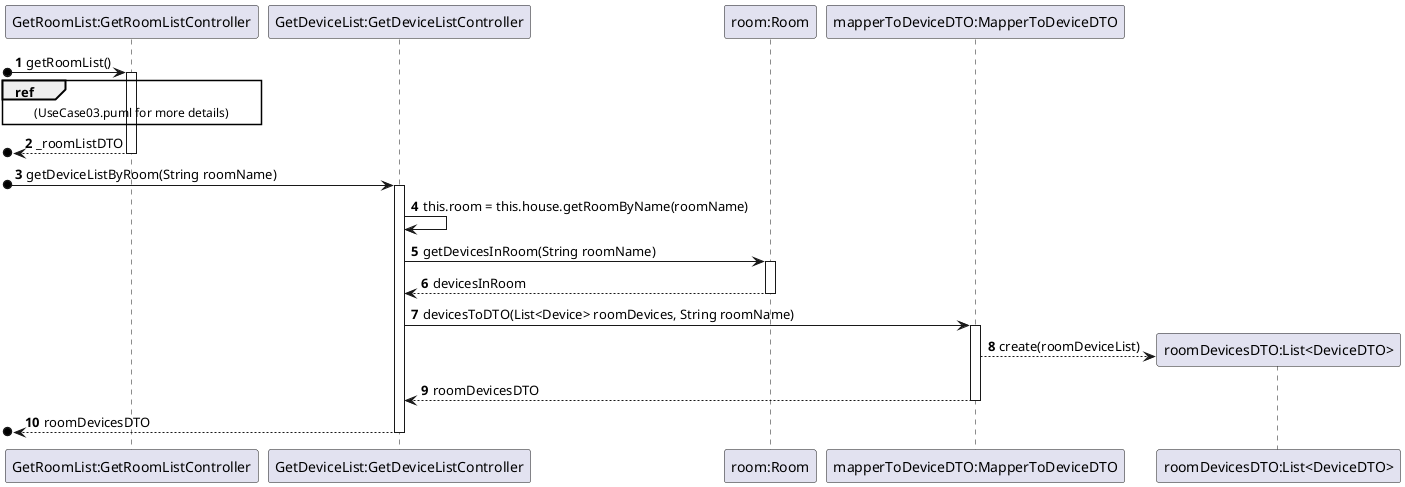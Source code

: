 @startuml
'https://plantuml.com/sequence-diagram

autonumber

Participant "GetRoomList:GetRoomListController" as G
Participant "GetDeviceList:GetDeviceListController" as G1
Participant "room:Room" as R
Participant "mapperToDeviceDTO:MapperToDeviceDTO" as M
Participant "roomDevicesDTO:List<DeviceDTO>" as L

[o->G : getRoomList()
activate G
ref over G : (UseCase03.puml for more details)
[o<--G : _roomListDTO
deactivate G

[o->G1 : getDeviceListByRoom(String roomName)
activate G1
G1->G1 : this.room = this.house.getRoomByName(roomName)
G1->R : getDevicesInRoom(String roomName)
activate R
R-->G1: devicesInRoom
deactivate R
G1->M : devicesToDTO(List<Device> roomDevices, String roomName)
activate M
M-->L** : create(roomDeviceList)
M-->G1 : roomDevicesDTO
deactivate M
[o<--G1 : roomDevicesDTO
deactivate G1

@enduml